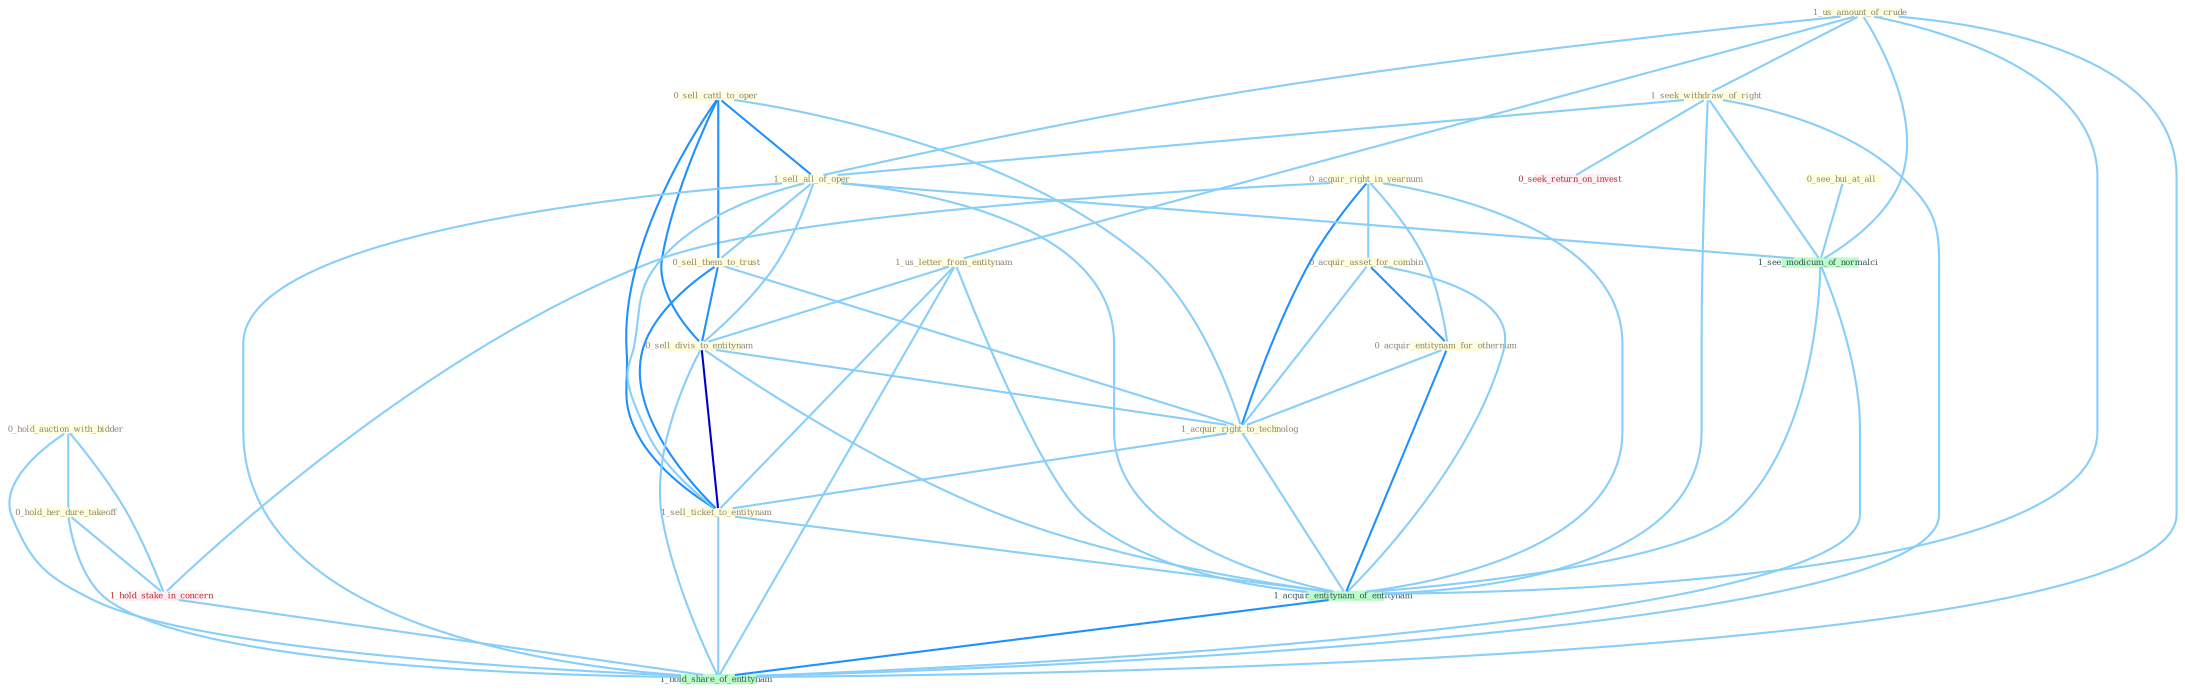 Graph G{ 
    node
    [shape=polygon,style=filled,width=.5,height=.06,color="#BDFCC9",fixedsize=true,fontsize=4,
    fontcolor="#2f4f4f"];
    {node
    [color="#ffffe0", fontcolor="#8b7d6b"] "1_us_amount_of_crude " "1_seek_withdraw_of_right " "0_see_bui_at_all " "0_acquir_right_in_yearnum " "0_sell_cattl_to_oper " "0_hold_auction_with_bidder " "1_sell_all_of_oper " "0_acquir_asset_for_combin " "1_us_letter_from_entitynam " "0_sell_them_to_trust " "0_sell_divis_to_entitynam " "0_acquir_entitynam_for_othernum " "1_acquir_right_to_technolog " "0_hold_her_dure_takeoff " "1_sell_ticket_to_entitynam "}
{node [color="#fff0f5", fontcolor="#b22222"] "1_hold_stake_in_concern " "0_seek_return_on_invest "}
edge [color="#B0E2FF"];

	"1_us_amount_of_crude " -- "1_seek_withdraw_of_right " [w="1", color="#87cefa" ];
	"1_us_amount_of_crude " -- "1_sell_all_of_oper " [w="1", color="#87cefa" ];
	"1_us_amount_of_crude " -- "1_us_letter_from_entitynam " [w="1", color="#87cefa" ];
	"1_us_amount_of_crude " -- "1_see_modicum_of_normalci " [w="1", color="#87cefa" ];
	"1_us_amount_of_crude " -- "1_acquir_entitynam_of_entitynam " [w="1", color="#87cefa" ];
	"1_us_amount_of_crude " -- "1_hold_share_of_entitynam " [w="1", color="#87cefa" ];
	"1_seek_withdraw_of_right " -- "1_sell_all_of_oper " [w="1", color="#87cefa" ];
	"1_seek_withdraw_of_right " -- "0_seek_return_on_invest " [w="1", color="#87cefa" ];
	"1_seek_withdraw_of_right " -- "1_see_modicum_of_normalci " [w="1", color="#87cefa" ];
	"1_seek_withdraw_of_right " -- "1_acquir_entitynam_of_entitynam " [w="1", color="#87cefa" ];
	"1_seek_withdraw_of_right " -- "1_hold_share_of_entitynam " [w="1", color="#87cefa" ];
	"0_see_bui_at_all " -- "1_see_modicum_of_normalci " [w="1", color="#87cefa" ];
	"0_acquir_right_in_yearnum " -- "0_acquir_asset_for_combin " [w="1", color="#87cefa" ];
	"0_acquir_right_in_yearnum " -- "0_acquir_entitynam_for_othernum " [w="1", color="#87cefa" ];
	"0_acquir_right_in_yearnum " -- "1_acquir_right_to_technolog " [w="2", color="#1e90ff" , len=0.8];
	"0_acquir_right_in_yearnum " -- "1_hold_stake_in_concern " [w="1", color="#87cefa" ];
	"0_acquir_right_in_yearnum " -- "1_acquir_entitynam_of_entitynam " [w="1", color="#87cefa" ];
	"0_sell_cattl_to_oper " -- "1_sell_all_of_oper " [w="2", color="#1e90ff" , len=0.8];
	"0_sell_cattl_to_oper " -- "0_sell_them_to_trust " [w="2", color="#1e90ff" , len=0.8];
	"0_sell_cattl_to_oper " -- "0_sell_divis_to_entitynam " [w="2", color="#1e90ff" , len=0.8];
	"0_sell_cattl_to_oper " -- "1_acquir_right_to_technolog " [w="1", color="#87cefa" ];
	"0_sell_cattl_to_oper " -- "1_sell_ticket_to_entitynam " [w="2", color="#1e90ff" , len=0.8];
	"0_hold_auction_with_bidder " -- "0_hold_her_dure_takeoff " [w="1", color="#87cefa" ];
	"0_hold_auction_with_bidder " -- "1_hold_stake_in_concern " [w="1", color="#87cefa" ];
	"0_hold_auction_with_bidder " -- "1_hold_share_of_entitynam " [w="1", color="#87cefa" ];
	"1_sell_all_of_oper " -- "0_sell_them_to_trust " [w="1", color="#87cefa" ];
	"1_sell_all_of_oper " -- "0_sell_divis_to_entitynam " [w="1", color="#87cefa" ];
	"1_sell_all_of_oper " -- "1_sell_ticket_to_entitynam " [w="1", color="#87cefa" ];
	"1_sell_all_of_oper " -- "1_see_modicum_of_normalci " [w="1", color="#87cefa" ];
	"1_sell_all_of_oper " -- "1_acquir_entitynam_of_entitynam " [w="1", color="#87cefa" ];
	"1_sell_all_of_oper " -- "1_hold_share_of_entitynam " [w="1", color="#87cefa" ];
	"0_acquir_asset_for_combin " -- "0_acquir_entitynam_for_othernum " [w="2", color="#1e90ff" , len=0.8];
	"0_acquir_asset_for_combin " -- "1_acquir_right_to_technolog " [w="1", color="#87cefa" ];
	"0_acquir_asset_for_combin " -- "1_acquir_entitynam_of_entitynam " [w="1", color="#87cefa" ];
	"1_us_letter_from_entitynam " -- "0_sell_divis_to_entitynam " [w="1", color="#87cefa" ];
	"1_us_letter_from_entitynam " -- "1_sell_ticket_to_entitynam " [w="1", color="#87cefa" ];
	"1_us_letter_from_entitynam " -- "1_acquir_entitynam_of_entitynam " [w="1", color="#87cefa" ];
	"1_us_letter_from_entitynam " -- "1_hold_share_of_entitynam " [w="1", color="#87cefa" ];
	"0_sell_them_to_trust " -- "0_sell_divis_to_entitynam " [w="2", color="#1e90ff" , len=0.8];
	"0_sell_them_to_trust " -- "1_acquir_right_to_technolog " [w="1", color="#87cefa" ];
	"0_sell_them_to_trust " -- "1_sell_ticket_to_entitynam " [w="2", color="#1e90ff" , len=0.8];
	"0_sell_divis_to_entitynam " -- "1_acquir_right_to_technolog " [w="1", color="#87cefa" ];
	"0_sell_divis_to_entitynam " -- "1_sell_ticket_to_entitynam " [w="3", color="#0000cd" , len=0.6];
	"0_sell_divis_to_entitynam " -- "1_acquir_entitynam_of_entitynam " [w="1", color="#87cefa" ];
	"0_sell_divis_to_entitynam " -- "1_hold_share_of_entitynam " [w="1", color="#87cefa" ];
	"0_acquir_entitynam_for_othernum " -- "1_acquir_right_to_technolog " [w="1", color="#87cefa" ];
	"0_acquir_entitynam_for_othernum " -- "1_acquir_entitynam_of_entitynam " [w="2", color="#1e90ff" , len=0.8];
	"1_acquir_right_to_technolog " -- "1_sell_ticket_to_entitynam " [w="1", color="#87cefa" ];
	"1_acquir_right_to_technolog " -- "1_acquir_entitynam_of_entitynam " [w="1", color="#87cefa" ];
	"0_hold_her_dure_takeoff " -- "1_hold_stake_in_concern " [w="1", color="#87cefa" ];
	"0_hold_her_dure_takeoff " -- "1_hold_share_of_entitynam " [w="1", color="#87cefa" ];
	"1_sell_ticket_to_entitynam " -- "1_acquir_entitynam_of_entitynam " [w="1", color="#87cefa" ];
	"1_sell_ticket_to_entitynam " -- "1_hold_share_of_entitynam " [w="1", color="#87cefa" ];
	"1_hold_stake_in_concern " -- "1_hold_share_of_entitynam " [w="1", color="#87cefa" ];
	"1_see_modicum_of_normalci " -- "1_acquir_entitynam_of_entitynam " [w="1", color="#87cefa" ];
	"1_see_modicum_of_normalci " -- "1_hold_share_of_entitynam " [w="1", color="#87cefa" ];
	"1_acquir_entitynam_of_entitynam " -- "1_hold_share_of_entitynam " [w="2", color="#1e90ff" , len=0.8];
}